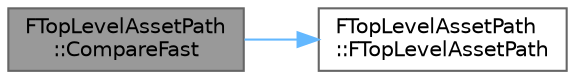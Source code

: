 digraph "FTopLevelAssetPath::CompareFast"
{
 // INTERACTIVE_SVG=YES
 // LATEX_PDF_SIZE
  bgcolor="transparent";
  edge [fontname=Helvetica,fontsize=10,labelfontname=Helvetica,labelfontsize=10];
  node [fontname=Helvetica,fontsize=10,shape=box,height=0.2,width=0.4];
  rankdir="LR";
  Node1 [id="Node000001",label="FTopLevelAssetPath\l::CompareFast",height=0.2,width=0.4,color="gray40", fillcolor="grey60", style="filled", fontcolor="black",tooltip="Compares two paths in a fast non-lexical order that is only valid for process lifetime."];
  Node1 -> Node2 [id="edge1_Node000001_Node000002",color="steelblue1",style="solid",tooltip=" "];
  Node2 [id="Node000002",label="FTopLevelAssetPath\l::FTopLevelAssetPath",height=0.2,width=0.4,color="grey40", fillcolor="white", style="filled",URL="$d7/d36/structFTopLevelAssetPath.html#a8cca33c7909469474804f053661e326b",tooltip=" "];
}
